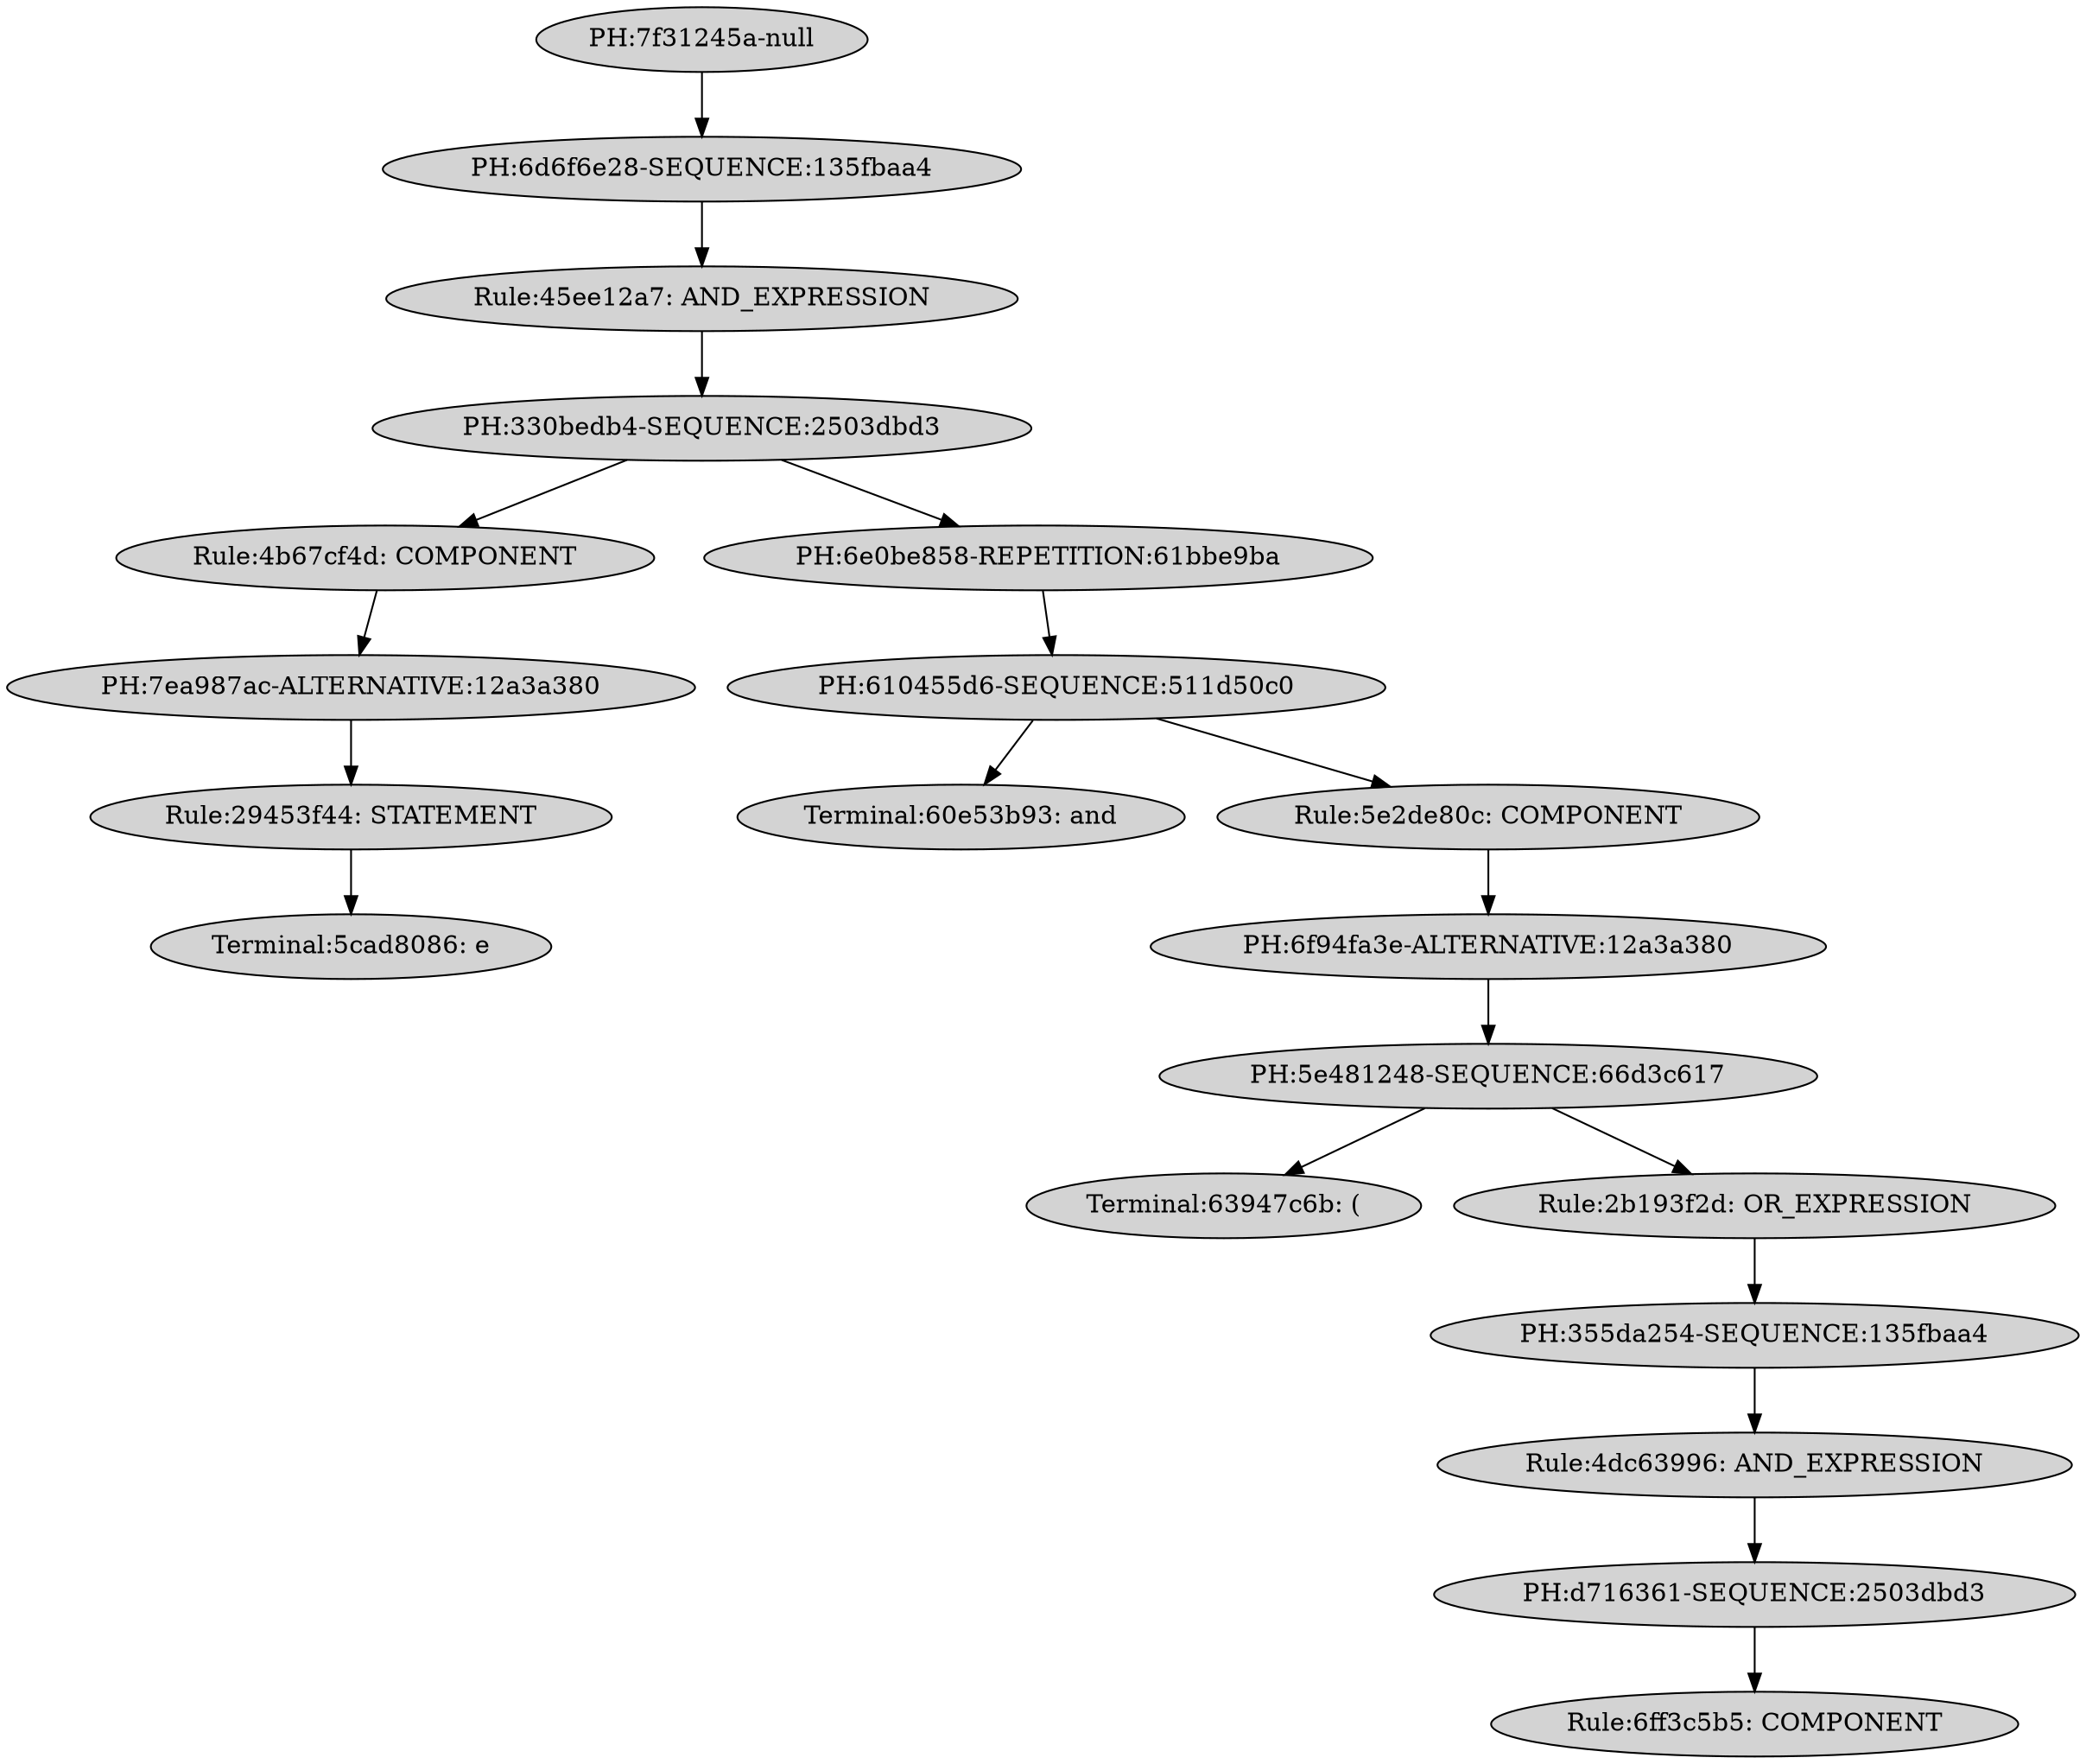 digraph G {
    node [style=filled];
    "PH:7f31245a-null" -> "PH:6d6f6e28-SEQUENCE:135fbaa4";
    "PH:6d6f6e28-SEQUENCE:135fbaa4" -> "Rule:45ee12a7: AND_EXPRESSION";
    "Rule:45ee12a7: AND_EXPRESSION" -> "PH:330bedb4-SEQUENCE:2503dbd3";
    "PH:330bedb4-SEQUENCE:2503dbd3" -> "Rule:4b67cf4d: COMPONENT";
    "Rule:4b67cf4d: COMPONENT" -> "PH:7ea987ac-ALTERNATIVE:12a3a380";
    "PH:7ea987ac-ALTERNATIVE:12a3a380" -> "Rule:29453f44: STATEMENT";
    "Rule:29453f44: STATEMENT" -> "Terminal:5cad8086: e";
    "PH:330bedb4-SEQUENCE:2503dbd3" -> "PH:6e0be858-REPETITION:61bbe9ba";
    "PH:6e0be858-REPETITION:61bbe9ba" -> "PH:610455d6-SEQUENCE:511d50c0";
    "PH:610455d6-SEQUENCE:511d50c0" -> "Terminal:60e53b93: and";
    "PH:610455d6-SEQUENCE:511d50c0" -> "Rule:5e2de80c: COMPONENT";
    "Rule:5e2de80c: COMPONENT" -> "PH:6f94fa3e-ALTERNATIVE:12a3a380";
    "PH:6f94fa3e-ALTERNATIVE:12a3a380" -> "PH:5e481248-SEQUENCE:66d3c617";
    "PH:5e481248-SEQUENCE:66d3c617" -> "Terminal:63947c6b: (";
    "PH:5e481248-SEQUENCE:66d3c617" -> "Rule:2b193f2d: OR_EXPRESSION";
    "Rule:2b193f2d: OR_EXPRESSION" -> "PH:355da254-SEQUENCE:135fbaa4";
    "PH:355da254-SEQUENCE:135fbaa4" -> "Rule:4dc63996: AND_EXPRESSION";
    "Rule:4dc63996: AND_EXPRESSION" -> "PH:d716361-SEQUENCE:2503dbd3";
    "PH:d716361-SEQUENCE:2503dbd3" -> "Rule:6ff3c5b5: COMPONENT";
}
